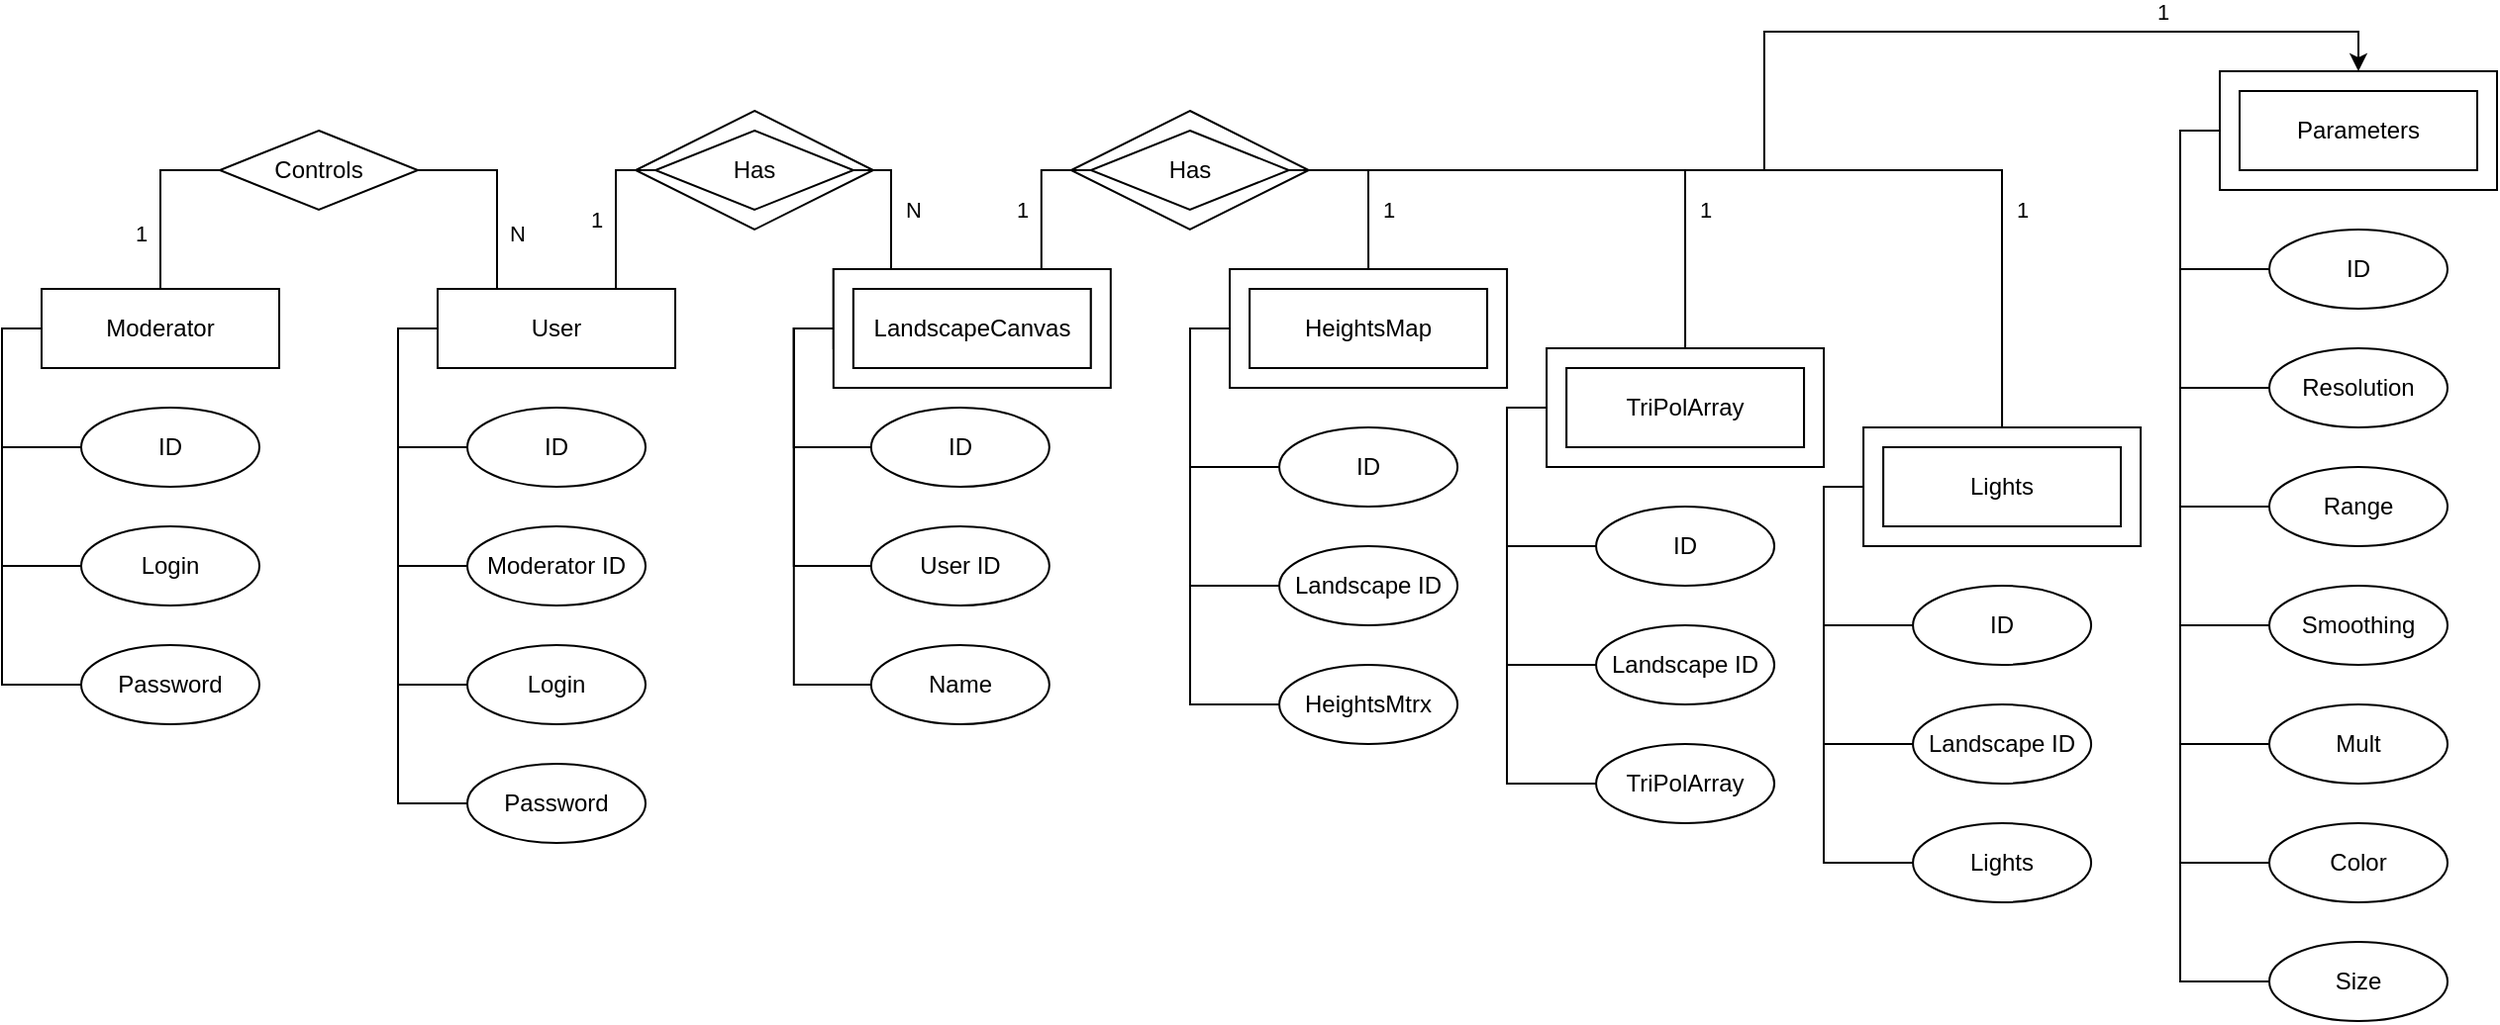 <mxfile version="20.0.1" type="device"><diagram id="nj_ogBd7raQlKR1HEmOV" name="Page-1"><mxGraphModel dx="1195" dy="752" grid="1" gridSize="10" guides="1" tooltips="1" connect="1" arrows="1" fold="1" page="1" pageScale="1" pageWidth="827" pageHeight="1169" math="0" shadow="0"><root><mxCell id="0"/><mxCell id="1" parent="0"/><mxCell id="pH1vPX75qd4QGF0HB4_p-1" value="HeightsMap" style="rounded=0;whiteSpace=wrap;html=1;" parent="1" vertex="1"><mxGeometry x="650.04" y="320" width="120" height="40" as="geometry"/></mxCell><mxCell id="5y6R53sNZqvi2ZrsJbap-13" style="edgeStyle=orthogonalEdgeStyle;rounded=0;orthogonalLoop=1;jettySize=auto;html=1;entryX=0;entryY=0.5;entryDx=0;entryDy=0;exitX=0;exitY=0.5;exitDx=0;exitDy=0;endArrow=none;" parent="1" source="q6OplzWlXeBBC3dVHfak-1" target="5y6R53sNZqvi2ZrsJbap-10" edge="1"><mxGeometry relative="1" as="geometry"/></mxCell><mxCell id="5y6R53sNZqvi2ZrsJbap-14" style="edgeStyle=orthogonalEdgeStyle;rounded=0;orthogonalLoop=1;jettySize=auto;html=1;entryX=0;entryY=0.5;entryDx=0;entryDy=0;exitX=0;exitY=0.5;exitDx=0;exitDy=0;endArrow=none;" parent="1" source="q6OplzWlXeBBC3dVHfak-1" target="5y6R53sNZqvi2ZrsJbap-11" edge="1"><mxGeometry relative="1" as="geometry"/></mxCell><mxCell id="5y6R53sNZqvi2ZrsJbap-15" style="edgeStyle=orthogonalEdgeStyle;rounded=0;orthogonalLoop=1;jettySize=auto;html=1;entryX=0;entryY=0.5;entryDx=0;entryDy=0;exitX=0;exitY=0.5;exitDx=0;exitDy=0;endArrow=none;" parent="1" source="q6OplzWlXeBBC3dVHfak-1" target="5y6R53sNZqvi2ZrsJbap-12" edge="1"><mxGeometry relative="1" as="geometry"/></mxCell><mxCell id="5y6R53sNZqvi2ZrsJbap-104" value="1" style="edgeStyle=orthogonalEdgeStyle;rounded=0;orthogonalLoop=1;jettySize=auto;html=1;exitX=0.75;exitY=0;exitDx=0;exitDy=0;entryX=0;entryY=0.5;entryDx=0;entryDy=0;endArrow=none;" parent="1" source="q6OplzWlXeBBC3dVHfak-1" target="5y6R53sNZqvi2ZrsJbap-102" edge="1"><mxGeometry x="-0.13" y="10" relative="1" as="geometry"><Array as="points"><mxPoint x="330" y="260"/></Array><mxPoint as="offset"/></mxGeometry></mxCell><mxCell id="fxbpSMb1YIjZiRHarc-a-3" style="edgeStyle=orthogonalEdgeStyle;rounded=0;orthogonalLoop=1;jettySize=auto;html=1;exitX=0;exitY=0.5;exitDx=0;exitDy=0;entryX=0;entryY=0.5;entryDx=0;entryDy=0;endArrow=none;" parent="1" source="q6OplzWlXeBBC3dVHfak-1" target="fxbpSMb1YIjZiRHarc-a-2" edge="1"><mxGeometry relative="1" as="geometry"/></mxCell><mxCell id="q6OplzWlXeBBC3dVHfak-1" value="User" style="rounded=0;whiteSpace=wrap;html=1;glass=0;shadow=0;sketch=0;" parent="1" vertex="1"><mxGeometry x="240" y="320" width="120" height="40" as="geometry"/></mxCell><mxCell id="5y6R53sNZqvi2ZrsJbap-42" style="edgeStyle=orthogonalEdgeStyle;rounded=0;orthogonalLoop=1;jettySize=auto;html=1;entryX=0;entryY=0.5;entryDx=0;entryDy=0;exitX=0;exitY=0.5;exitDx=0;exitDy=0;exitPerimeter=0;endArrow=none;" parent="1" source="q6OplzWlXeBBC3dVHfak-2" target="5y6R53sNZqvi2ZrsJbap-41" edge="1"><mxGeometry relative="1" as="geometry"/></mxCell><mxCell id="5y6R53sNZqvi2ZrsJbap-44" style="edgeStyle=orthogonalEdgeStyle;rounded=0;orthogonalLoop=1;jettySize=auto;html=1;entryX=0;entryY=0.5;entryDx=0;entryDy=0;exitX=0;exitY=0.5;exitDx=0;exitDy=0;exitPerimeter=0;endArrow=none;" parent="1" source="q6OplzWlXeBBC3dVHfak-2" target="5y6R53sNZqvi2ZrsJbap-43" edge="1"><mxGeometry relative="1" as="geometry"/></mxCell><mxCell id="q6OplzWlXeBBC3dVHfak-2" value="" style="verticalLabelPosition=bottom;verticalAlign=top;html=1;shape=mxgraph.basic.frame;dx=10;" parent="1" vertex="1"><mxGeometry x="640.04" y="310" width="140" height="60" as="geometry"/></mxCell><mxCell id="q6OplzWlXeBBC3dVHfak-11" value="Canvas" style="rounded=0;whiteSpace=wrap;html=1;" parent="1" vertex="1"><mxGeometry x="439.91" y="310" width="120" height="40" as="geometry"/></mxCell><mxCell id="5y6R53sNZqvi2ZrsJbap-7" style="edgeStyle=orthogonalEdgeStyle;rounded=0;orthogonalLoop=1;jettySize=auto;html=1;exitX=0;exitY=0.5;exitDx=0;exitDy=0;entryX=0;entryY=0.5;entryDx=0;entryDy=0;endArrow=none;" parent="1" source="q6OplzWlXeBBC3dVHfak-12" target="5y6R53sNZqvi2ZrsJbap-3" edge="1"><mxGeometry relative="1" as="geometry"/></mxCell><mxCell id="5y6R53sNZqvi2ZrsJbap-8" style="edgeStyle=orthogonalEdgeStyle;rounded=0;orthogonalLoop=1;jettySize=auto;html=1;entryX=0;entryY=0.5;entryDx=0;entryDy=0;exitX=0;exitY=0.5;exitDx=0;exitDy=0;endArrow=none;" parent="1" source="q6OplzWlXeBBC3dVHfak-12" target="5y6R53sNZqvi2ZrsJbap-4" edge="1"><mxGeometry relative="1" as="geometry"/></mxCell><mxCell id="5y6R53sNZqvi2ZrsJbap-9" style="edgeStyle=orthogonalEdgeStyle;rounded=0;orthogonalLoop=1;jettySize=auto;html=1;entryX=0;entryY=0.5;entryDx=0;entryDy=0;exitX=0;exitY=0.5;exitDx=0;exitDy=0;endArrow=none;" parent="1" source="q6OplzWlXeBBC3dVHfak-12" target="5y6R53sNZqvi2ZrsJbap-5" edge="1"><mxGeometry relative="1" as="geometry"/></mxCell><mxCell id="q6OplzWlXeBBC3dVHfak-12" value="Moderator" style="rounded=0;whiteSpace=wrap;html=1;" parent="1" vertex="1"><mxGeometry x="40" y="320" width="120" height="40" as="geometry"/></mxCell><mxCell id="5y6R53sNZqvi2ZrsJbap-21" style="edgeStyle=orthogonalEdgeStyle;rounded=0;orthogonalLoop=1;jettySize=auto;html=1;entryX=0;entryY=0.5;entryDx=0;entryDy=0;exitX=0;exitY=0.5;exitDx=0;exitDy=0;exitPerimeter=0;endArrow=none;" parent="1" source="q6OplzWlXeBBC3dVHfak-15" target="5y6R53sNZqvi2ZrsJbap-17" edge="1"><mxGeometry relative="1" as="geometry"/></mxCell><mxCell id="q6OplzWlXeBBC3dVHfak-14" value="LandscapeCanvas" style="rounded=0;whiteSpace=wrap;html=1;glass=0;" parent="1" vertex="1"><mxGeometry x="449.91" y="320" width="120" height="40" as="geometry"/></mxCell><mxCell id="5y6R53sNZqvi2ZrsJbap-19" style="edgeStyle=orthogonalEdgeStyle;rounded=0;orthogonalLoop=1;jettySize=auto;html=1;entryX=0;entryY=0.5;entryDx=0;entryDy=0;exitX=0;exitY=0.5;exitDx=0;exitDy=0;exitPerimeter=0;endArrow=none;" parent="1" source="q6OplzWlXeBBC3dVHfak-15" target="5y6R53sNZqvi2ZrsJbap-16" edge="1"><mxGeometry relative="1" as="geometry"/></mxCell><mxCell id="5y6R53sNZqvi2ZrsJbap-20" style="edgeStyle=orthogonalEdgeStyle;rounded=0;orthogonalLoop=1;jettySize=auto;html=1;entryX=0;entryY=0.5;entryDx=0;entryDy=0;exitX=0;exitY=0.5;exitDx=0;exitDy=0;exitPerimeter=0;endArrow=none;" parent="1" source="q6OplzWlXeBBC3dVHfak-15" target="5y6R53sNZqvi2ZrsJbap-18" edge="1"><mxGeometry relative="1" as="geometry"/></mxCell><mxCell id="5y6R53sNZqvi2ZrsJbap-107" style="edgeStyle=orthogonalEdgeStyle;rounded=0;orthogonalLoop=1;jettySize=auto;html=1;entryX=0;entryY=0.5;entryDx=0;entryDy=0;endArrow=none;exitX=0;exitY=0;exitDx=105;exitDy=0;exitPerimeter=0;" parent="1" source="q6OplzWlXeBBC3dVHfak-15" target="5y6R53sNZqvi2ZrsJbap-106" edge="1"><mxGeometry relative="1" as="geometry"><Array as="points"><mxPoint x="545" y="260"/></Array></mxGeometry></mxCell><mxCell id="5y6R53sNZqvi2ZrsJbap-109" value="1" style="edgeLabel;html=1;align=center;verticalAlign=middle;resizable=0;points=[];" parent="5y6R53sNZqvi2ZrsJbap-107" vertex="1" connectable="0"><mxGeometry x="-0.662" y="1" relative="1" as="geometry"><mxPoint x="-9" y="-18" as="offset"/></mxGeometry></mxCell><mxCell id="q6OplzWlXeBBC3dVHfak-15" value="" style="verticalLabelPosition=bottom;verticalAlign=top;html=1;shape=mxgraph.basic.frame;dx=10;" parent="1" vertex="1"><mxGeometry x="439.91" y="310" width="140" height="60" as="geometry"/></mxCell><mxCell id="5y6R53sNZqvi2ZrsJbap-3" value="ID" style="ellipse;whiteSpace=wrap;html=1;rounded=0;shadow=0;glass=0;sketch=0;" parent="1" vertex="1"><mxGeometry x="60" y="380" width="90" height="40" as="geometry"/></mxCell><mxCell id="5y6R53sNZqvi2ZrsJbap-4" value="Login" style="ellipse;whiteSpace=wrap;html=1;rounded=0;shadow=0;glass=0;sketch=0;" parent="1" vertex="1"><mxGeometry x="60" y="440" width="90" height="40" as="geometry"/></mxCell><mxCell id="5y6R53sNZqvi2ZrsJbap-5" value="Password" style="ellipse;whiteSpace=wrap;html=1;rounded=0;shadow=0;glass=0;sketch=0;" parent="1" vertex="1"><mxGeometry x="60" y="500" width="90" height="40" as="geometry"/></mxCell><mxCell id="5y6R53sNZqvi2ZrsJbap-10" value="ID" style="ellipse;whiteSpace=wrap;html=1;rounded=0;shadow=0;glass=0;sketch=0;" parent="1" vertex="1"><mxGeometry x="255" y="380" width="90" height="40" as="geometry"/></mxCell><mxCell id="5y6R53sNZqvi2ZrsJbap-11" value="Login" style="ellipse;whiteSpace=wrap;html=1;rounded=0;shadow=0;glass=0;sketch=0;" parent="1" vertex="1"><mxGeometry x="255" y="500" width="90" height="40" as="geometry"/></mxCell><mxCell id="5y6R53sNZqvi2ZrsJbap-12" value="Password" style="ellipse;whiteSpace=wrap;html=1;rounded=0;shadow=0;glass=0;sketch=0;" parent="1" vertex="1"><mxGeometry x="255" y="560" width="90" height="40" as="geometry"/></mxCell><mxCell id="5y6R53sNZqvi2ZrsJbap-16" value="ID" style="ellipse;whiteSpace=wrap;html=1;rounded=0;shadow=0;glass=0;sketch=0;" parent="1" vertex="1"><mxGeometry x="458.91" y="380" width="90" height="40" as="geometry"/></mxCell><mxCell id="5y6R53sNZqvi2ZrsJbap-17" value="Name" style="ellipse;whiteSpace=wrap;html=1;rounded=0;shadow=0;glass=0;sketch=0;" parent="1" vertex="1"><mxGeometry x="458.91" y="500" width="90" height="40" as="geometry"/></mxCell><mxCell id="5y6R53sNZqvi2ZrsJbap-18" value="User ID" style="ellipse;whiteSpace=wrap;html=1;rounded=0;shadow=0;glass=0;sketch=0;" parent="1" vertex="1"><mxGeometry x="458.91" y="440" width="90" height="40" as="geometry"/></mxCell><mxCell id="5y6R53sNZqvi2ZrsJbap-41" value="ID" style="ellipse;whiteSpace=wrap;html=1;rounded=0;shadow=0;glass=0;sketch=0;" parent="1" vertex="1"><mxGeometry x="665.04" y="390" width="90" height="40" as="geometry"/></mxCell><mxCell id="5y6R53sNZqvi2ZrsJbap-43" value="Landscape ID" style="ellipse;whiteSpace=wrap;html=1;rounded=0;shadow=0;glass=0;sketch=0;" parent="1" vertex="1"><mxGeometry x="665.04" y="450" width="90" height="40" as="geometry"/></mxCell><mxCell id="5y6R53sNZqvi2ZrsJbap-45" value="HeightsMtrx" style="ellipse;whiteSpace=wrap;html=1;rounded=0;shadow=0;glass=0;sketch=0;" parent="1" vertex="1"><mxGeometry x="665.04" y="510" width="90" height="40" as="geometry"/></mxCell><mxCell id="5y6R53sNZqvi2ZrsJbap-46" style="edgeStyle=orthogonalEdgeStyle;rounded=0;orthogonalLoop=1;jettySize=auto;html=1;entryX=0;entryY=0.5;entryDx=0;entryDy=0;exitX=0;exitY=0.5;exitDx=0;exitDy=0;exitPerimeter=0;endArrow=none;" parent="1" source="q6OplzWlXeBBC3dVHfak-2" target="5y6R53sNZqvi2ZrsJbap-45" edge="1"><mxGeometry relative="1" as="geometry"><mxPoint x="650.04" y="350" as="sourcePoint"/><mxPoint x="675.04" y="480" as="targetPoint"/></mxGeometry></mxCell><mxCell id="5y6R53sNZqvi2ZrsJbap-47" value="TriPolArray" style="rounded=0;whiteSpace=wrap;html=1;" parent="1" vertex="1"><mxGeometry x="810.04" y="360" width="120" height="40" as="geometry"/></mxCell><mxCell id="5y6R53sNZqvi2ZrsJbap-48" style="edgeStyle=orthogonalEdgeStyle;rounded=0;orthogonalLoop=1;jettySize=auto;html=1;entryX=0;entryY=0.5;entryDx=0;entryDy=0;exitX=0;exitY=0.5;exitDx=0;exitDy=0;exitPerimeter=0;endArrow=none;" parent="1" source="5y6R53sNZqvi2ZrsJbap-50" target="5y6R53sNZqvi2ZrsJbap-51" edge="1"><mxGeometry relative="1" as="geometry"/></mxCell><mxCell id="5y6R53sNZqvi2ZrsJbap-49" style="edgeStyle=orthogonalEdgeStyle;rounded=0;orthogonalLoop=1;jettySize=auto;html=1;entryX=0;entryY=0.5;entryDx=0;entryDy=0;exitX=0;exitY=0.5;exitDx=0;exitDy=0;exitPerimeter=0;endArrow=none;" parent="1" source="5y6R53sNZqvi2ZrsJbap-50" target="5y6R53sNZqvi2ZrsJbap-52" edge="1"><mxGeometry relative="1" as="geometry"/></mxCell><mxCell id="5y6R53sNZqvi2ZrsJbap-50" value="" style="verticalLabelPosition=bottom;verticalAlign=top;html=1;shape=mxgraph.basic.frame;dx=10;" parent="1" vertex="1"><mxGeometry x="800.04" y="350" width="140" height="60" as="geometry"/></mxCell><mxCell id="5y6R53sNZqvi2ZrsJbap-51" value="ID" style="ellipse;whiteSpace=wrap;html=1;rounded=0;shadow=0;glass=0;sketch=0;" parent="1" vertex="1"><mxGeometry x="825.04" y="430" width="90" height="40" as="geometry"/></mxCell><mxCell id="5y6R53sNZqvi2ZrsJbap-52" value="Landscape ID" style="ellipse;whiteSpace=wrap;html=1;rounded=0;shadow=0;glass=0;sketch=0;" parent="1" vertex="1"><mxGeometry x="825.04" y="490" width="90" height="40" as="geometry"/></mxCell><mxCell id="5y6R53sNZqvi2ZrsJbap-53" value="TriPolArray" style="ellipse;whiteSpace=wrap;html=1;rounded=0;shadow=0;glass=0;sketch=0;" parent="1" vertex="1"><mxGeometry x="825.04" y="550" width="90" height="40" as="geometry"/></mxCell><mxCell id="5y6R53sNZqvi2ZrsJbap-54" style="edgeStyle=orthogonalEdgeStyle;rounded=0;orthogonalLoop=1;jettySize=auto;html=1;entryX=0;entryY=0.5;entryDx=0;entryDy=0;exitX=0;exitY=0.5;exitDx=0;exitDy=0;exitPerimeter=0;endArrow=none;" parent="1" source="5y6R53sNZqvi2ZrsJbap-50" target="5y6R53sNZqvi2ZrsJbap-53" edge="1"><mxGeometry relative="1" as="geometry"><mxPoint x="810.04" y="390" as="sourcePoint"/><mxPoint x="835.04" y="520" as="targetPoint"/></mxGeometry></mxCell><mxCell id="5y6R53sNZqvi2ZrsJbap-55" value="Lights" style="rounded=0;whiteSpace=wrap;html=1;" parent="1" vertex="1"><mxGeometry x="970.04" y="400" width="120" height="40" as="geometry"/></mxCell><mxCell id="5y6R53sNZqvi2ZrsJbap-56" style="edgeStyle=orthogonalEdgeStyle;rounded=0;orthogonalLoop=1;jettySize=auto;html=1;entryX=0;entryY=0.5;entryDx=0;entryDy=0;exitX=0;exitY=0.5;exitDx=0;exitDy=0;exitPerimeter=0;endArrow=none;" parent="1" source="5y6R53sNZqvi2ZrsJbap-58" target="5y6R53sNZqvi2ZrsJbap-59" edge="1"><mxGeometry relative="1" as="geometry"/></mxCell><mxCell id="5y6R53sNZqvi2ZrsJbap-57" style="edgeStyle=orthogonalEdgeStyle;rounded=0;orthogonalLoop=1;jettySize=auto;html=1;entryX=0;entryY=0.5;entryDx=0;entryDy=0;exitX=0;exitY=0.5;exitDx=0;exitDy=0;exitPerimeter=0;endArrow=none;" parent="1" source="5y6R53sNZqvi2ZrsJbap-58" target="5y6R53sNZqvi2ZrsJbap-60" edge="1"><mxGeometry relative="1" as="geometry"/></mxCell><mxCell id="5y6R53sNZqvi2ZrsJbap-58" value="" style="verticalLabelPosition=bottom;verticalAlign=top;html=1;shape=mxgraph.basic.frame;dx=10;" parent="1" vertex="1"><mxGeometry x="960.04" y="390" width="140" height="60" as="geometry"/></mxCell><mxCell id="5y6R53sNZqvi2ZrsJbap-59" value="ID" style="ellipse;whiteSpace=wrap;html=1;rounded=0;shadow=0;glass=0;sketch=0;" parent="1" vertex="1"><mxGeometry x="985.04" y="470" width="90" height="40" as="geometry"/></mxCell><mxCell id="5y6R53sNZqvi2ZrsJbap-60" value="Landscape ID" style="ellipse;whiteSpace=wrap;html=1;rounded=0;shadow=0;glass=0;sketch=0;" parent="1" vertex="1"><mxGeometry x="985.04" y="530" width="90" height="40" as="geometry"/></mxCell><mxCell id="5y6R53sNZqvi2ZrsJbap-61" value="Lights" style="ellipse;whiteSpace=wrap;html=1;rounded=0;shadow=0;glass=0;sketch=0;" parent="1" vertex="1"><mxGeometry x="985.04" y="590" width="90" height="40" as="geometry"/></mxCell><mxCell id="5y6R53sNZqvi2ZrsJbap-62" style="edgeStyle=orthogonalEdgeStyle;rounded=0;orthogonalLoop=1;jettySize=auto;html=1;entryX=0;entryY=0.5;entryDx=0;entryDy=0;exitX=0;exitY=0.5;exitDx=0;exitDy=0;exitPerimeter=0;endArrow=none;" parent="1" source="5y6R53sNZqvi2ZrsJbap-58" target="5y6R53sNZqvi2ZrsJbap-61" edge="1"><mxGeometry relative="1" as="geometry"><mxPoint x="970.04" y="430" as="sourcePoint"/><mxPoint x="995.04" y="560" as="targetPoint"/></mxGeometry></mxCell><mxCell id="5y6R53sNZqvi2ZrsJbap-96" value="Controls" style="rhombus;whiteSpace=wrap;html=1;rounded=0;shadow=0;glass=0;sketch=0;" parent="1" vertex="1"><mxGeometry x="130" y="240" width="100" height="40" as="geometry"/></mxCell><mxCell id="5y6R53sNZqvi2ZrsJbap-100" value="1" style="endArrow=none;html=1;rounded=0;exitX=0.5;exitY=0;exitDx=0;exitDy=0;entryX=0;entryY=0.5;entryDx=0;entryDy=0;" parent="1" source="q6OplzWlXeBBC3dVHfak-12" target="5y6R53sNZqvi2ZrsJbap-96" edge="1"><mxGeometry x="-0.368" y="10" width="50" height="50" relative="1" as="geometry"><mxPoint x="60" y="280" as="sourcePoint"/><mxPoint x="110" y="230" as="targetPoint"/><Array as="points"><mxPoint x="100" y="290"/><mxPoint x="100" y="260"/></Array><mxPoint as="offset"/></mxGeometry></mxCell><mxCell id="5y6R53sNZqvi2ZrsJbap-101" value="N" style="endArrow=none;html=1;rounded=0;exitX=0.25;exitY=0;exitDx=0;exitDy=0;entryX=1;entryY=0.5;entryDx=0;entryDy=0;" parent="1" source="q6OplzWlXeBBC3dVHfak-1" target="5y6R53sNZqvi2ZrsJbap-96" edge="1"><mxGeometry x="-0.429" y="-10" width="50" height="50" relative="1" as="geometry"><mxPoint x="110" y="330" as="sourcePoint"/><mxPoint x="145" y="270" as="targetPoint"/><Array as="points"><mxPoint x="270" y="260"/></Array><mxPoint as="offset"/></mxGeometry></mxCell><mxCell id="5y6R53sNZqvi2ZrsJbap-105" value="N" style="edgeStyle=orthogonalEdgeStyle;rounded=0;orthogonalLoop=1;jettySize=auto;html=1;entryX=0;entryY=0;entryDx=35;entryDy=0;entryPerimeter=0;exitX=1;exitY=0.5;exitDx=0;exitDy=0;endArrow=none;" parent="1" source="5y6R53sNZqvi2ZrsJbap-102" target="q6OplzWlXeBBC3dVHfak-15" edge="1"><mxGeometry x="0.041" y="11" relative="1" as="geometry"><Array as="points"><mxPoint x="469" y="260"/></Array><mxPoint as="offset"/></mxGeometry></mxCell><mxCell id="5y6R53sNZqvi2ZrsJbap-102" value="Has" style="rhombus;whiteSpace=wrap;html=1;rounded=0;shadow=0;glass=0;sketch=0;" parent="1" vertex="1"><mxGeometry x="350" y="240" width="100" height="40" as="geometry"/></mxCell><mxCell id="5y6R53sNZqvi2ZrsJbap-110" value="1" style="edgeStyle=orthogonalEdgeStyle;rounded=0;orthogonalLoop=1;jettySize=auto;html=1;entryX=0.5;entryY=0;entryDx=0;entryDy=0;entryPerimeter=0;exitX=1;exitY=0.5;exitDx=0;exitDy=0;endArrow=none;" parent="1" source="5y6R53sNZqvi2ZrsJbap-106" target="q6OplzWlXeBBC3dVHfak-2" edge="1"><mxGeometry x="0.334" y="10" relative="1" as="geometry"><mxPoint as="offset"/></mxGeometry></mxCell><mxCell id="5y6R53sNZqvi2ZrsJbap-111" style="edgeStyle=orthogonalEdgeStyle;rounded=0;orthogonalLoop=1;jettySize=auto;html=1;entryX=0.5;entryY=0;entryDx=0;entryDy=0;entryPerimeter=0;endArrow=none;" parent="1" source="5y6R53sNZqvi2ZrsJbap-106" target="5y6R53sNZqvi2ZrsJbap-50" edge="1"><mxGeometry relative="1" as="geometry"/></mxCell><mxCell id="NGIZ8ig6oIJT63EHo__t-1" value="1" style="edgeLabel;html=1;align=center;verticalAlign=middle;resizable=0;points=[];" parent="5y6R53sNZqvi2ZrsJbap-111" vertex="1" connectable="0"><mxGeometry x="0.536" y="-3" relative="1" as="geometry"><mxPoint x="13" y="-3" as="offset"/></mxGeometry></mxCell><mxCell id="5y6R53sNZqvi2ZrsJbap-112" value="1" style="edgeStyle=orthogonalEdgeStyle;rounded=0;orthogonalLoop=1;jettySize=auto;html=1;entryX=0.5;entryY=0;entryDx=0;entryDy=0;entryPerimeter=0;endArrow=none;" parent="1" source="5y6R53sNZqvi2ZrsJbap-106" target="5y6R53sNZqvi2ZrsJbap-58" edge="1"><mxGeometry x="0.551" y="10" relative="1" as="geometry"><mxPoint as="offset"/></mxGeometry></mxCell><mxCell id="5y6R53sNZqvi2ZrsJbap-106" value="Has" style="rhombus;whiteSpace=wrap;html=1;rounded=0;shadow=0;glass=0;sketch=0;" parent="1" vertex="1"><mxGeometry x="569.91" y="240" width="100" height="40" as="geometry"/></mxCell><mxCell id="5y6R53sNZqvi2ZrsJbap-121" value="" style="rhombus;whiteSpace=wrap;html=1;rounded=0;shadow=0;glass=0;sketch=0;fillColor=none;" parent="1" vertex="1"><mxGeometry x="340" y="230" width="120" height="60" as="geometry"/></mxCell><mxCell id="OMnceURbNIqRFRemOlTP-3" style="edgeStyle=orthogonalEdgeStyle;rounded=0;orthogonalLoop=1;jettySize=auto;html=1;entryX=0.5;entryY=0;entryDx=0;entryDy=0;entryPerimeter=0;" edge="1" parent="1" source="5y6R53sNZqvi2ZrsJbap-122" target="OMnceURbNIqRFRemOlTP-2"><mxGeometry relative="1" as="geometry"/></mxCell><mxCell id="OMnceURbNIqRFRemOlTP-4" value="1" style="edgeLabel;html=1;align=center;verticalAlign=middle;resizable=0;points=[];" vertex="1" connectable="0" parent="OMnceURbNIqRFRemOlTP-3"><mxGeometry x="0.585" y="1" relative="1" as="geometry"><mxPoint x="9" y="-9" as="offset"/></mxGeometry></mxCell><mxCell id="5y6R53sNZqvi2ZrsJbap-122" value="" style="rhombus;whiteSpace=wrap;html=1;rounded=0;shadow=0;glass=0;sketch=0;fillColor=none;" parent="1" vertex="1"><mxGeometry x="559.91" y="230" width="120" height="60" as="geometry"/></mxCell><mxCell id="fxbpSMb1YIjZiRHarc-a-2" value="Moderator ID" style="ellipse;whiteSpace=wrap;html=1;rounded=0;shadow=0;glass=0;sketch=0;" parent="1" vertex="1"><mxGeometry x="255" y="440" width="90" height="40" as="geometry"/></mxCell><mxCell id="OMnceURbNIqRFRemOlTP-8" style="edgeStyle=orthogonalEdgeStyle;rounded=0;orthogonalLoop=1;jettySize=auto;html=1;entryX=0;entryY=0.5;entryDx=0;entryDy=0;exitX=0;exitY=0.5;exitDx=0;exitDy=0;exitPerimeter=0;endArrow=none;" edge="1" parent="1" source="OMnceURbNIqRFRemOlTP-2" target="OMnceURbNIqRFRemOlTP-5"><mxGeometry relative="1" as="geometry"/></mxCell><mxCell id="OMnceURbNIqRFRemOlTP-1" value="&lt;span dir=&quot;ltr&quot; data-tl=&quot;ru&quot; data-sl=&quot;en&quot; tabindex=&quot;0&quot; role=&quot;button&quot; data-term-type=&quot;tl&quot; class=&quot;kgnlhe FwR7Pc&quot;&gt;Parameter&lt;/span&gt;&lt;span data-tl=&quot;en&quot; data-sl=&quot;ru&quot; tabindex=&quot;0&quot; role=&quot;button&quot; data-term-type=&quot;sl&quot; class=&quot;MtFg0&quot; lang=&quot;ru&quot;&gt;s&lt;/span&gt;" style="rounded=0;whiteSpace=wrap;html=1;glass=0;" vertex="1" parent="1"><mxGeometry x="1150" y="220" width="120" height="40" as="geometry"/></mxCell><mxCell id="OMnceURbNIqRFRemOlTP-11" style="edgeStyle=orthogonalEdgeStyle;rounded=0;orthogonalLoop=1;jettySize=auto;html=1;exitX=0;exitY=0.5;exitDx=0;exitDy=0;exitPerimeter=0;entryX=0;entryY=0.5;entryDx=0;entryDy=0;endArrow=none;" edge="1" parent="1" source="OMnceURbNIqRFRemOlTP-2" target="OMnceURbNIqRFRemOlTP-9"><mxGeometry relative="1" as="geometry"/></mxCell><mxCell id="OMnceURbNIqRFRemOlTP-19" style="edgeStyle=orthogonalEdgeStyle;rounded=0;orthogonalLoop=1;jettySize=auto;html=1;exitX=0;exitY=0.5;exitDx=0;exitDy=0;exitPerimeter=0;entryX=0;entryY=0.5;entryDx=0;entryDy=0;endArrow=none;" edge="1" parent="1" source="OMnceURbNIqRFRemOlTP-2" target="OMnceURbNIqRFRemOlTP-13"><mxGeometry relative="1" as="geometry"/></mxCell><mxCell id="OMnceURbNIqRFRemOlTP-20" style="edgeStyle=orthogonalEdgeStyle;rounded=0;orthogonalLoop=1;jettySize=auto;html=1;exitX=0;exitY=0.5;exitDx=0;exitDy=0;exitPerimeter=0;entryX=0;entryY=0.5;entryDx=0;entryDy=0;endArrow=none;" edge="1" parent="1" source="OMnceURbNIqRFRemOlTP-2" target="OMnceURbNIqRFRemOlTP-14"><mxGeometry relative="1" as="geometry"/></mxCell><mxCell id="OMnceURbNIqRFRemOlTP-22" style="edgeStyle=orthogonalEdgeStyle;rounded=0;orthogonalLoop=1;jettySize=auto;html=1;exitX=0;exitY=0.5;exitDx=0;exitDy=0;exitPerimeter=0;entryX=0;entryY=0.5;entryDx=0;entryDy=0;endArrow=none;" edge="1" parent="1" source="OMnceURbNIqRFRemOlTP-2" target="OMnceURbNIqRFRemOlTP-17"><mxGeometry relative="1" as="geometry"/></mxCell><mxCell id="OMnceURbNIqRFRemOlTP-23" style="edgeStyle=orthogonalEdgeStyle;rounded=0;orthogonalLoop=1;jettySize=auto;html=1;exitX=0;exitY=0.5;exitDx=0;exitDy=0;exitPerimeter=0;entryX=0;entryY=0.5;entryDx=0;entryDy=0;endArrow=none;" edge="1" parent="1" source="OMnceURbNIqRFRemOlTP-2" target="OMnceURbNIqRFRemOlTP-15"><mxGeometry relative="1" as="geometry"/></mxCell><mxCell id="OMnceURbNIqRFRemOlTP-24" style="edgeStyle=orthogonalEdgeStyle;rounded=0;orthogonalLoop=1;jettySize=auto;html=1;exitX=0;exitY=0.5;exitDx=0;exitDy=0;exitPerimeter=0;entryX=0;entryY=0.5;entryDx=0;entryDy=0;endArrow=none;" edge="1" parent="1" source="OMnceURbNIqRFRemOlTP-2" target="OMnceURbNIqRFRemOlTP-16"><mxGeometry relative="1" as="geometry"/></mxCell><mxCell id="OMnceURbNIqRFRemOlTP-2" value="" style="verticalLabelPosition=bottom;verticalAlign=top;html=1;shape=mxgraph.basic.frame;dx=10;" vertex="1" parent="1"><mxGeometry x="1140" y="210" width="140" height="60" as="geometry"/></mxCell><mxCell id="OMnceURbNIqRFRemOlTP-5" value="ID" style="ellipse;whiteSpace=wrap;html=1;rounded=0;shadow=0;glass=0;sketch=0;" vertex="1" parent="1"><mxGeometry x="1165" y="290" width="90" height="40" as="geometry"/></mxCell><mxCell id="OMnceURbNIqRFRemOlTP-9" value="Resolution" style="ellipse;whiteSpace=wrap;html=1;rounded=0;shadow=0;glass=0;sketch=0;" vertex="1" parent="1"><mxGeometry x="1165" y="350" width="90" height="40" as="geometry"/></mxCell><mxCell id="OMnceURbNIqRFRemOlTP-13" value="Range" style="ellipse;whiteSpace=wrap;html=1;rounded=0;shadow=0;glass=0;sketch=0;" vertex="1" parent="1"><mxGeometry x="1165" y="410" width="90" height="40" as="geometry"/></mxCell><mxCell id="OMnceURbNIqRFRemOlTP-14" value="Smoothing" style="ellipse;whiteSpace=wrap;html=1;rounded=0;shadow=0;glass=0;sketch=0;" vertex="1" parent="1"><mxGeometry x="1165" y="470" width="90" height="40" as="geometry"/></mxCell><mxCell id="OMnceURbNIqRFRemOlTP-15" value="Color" style="ellipse;whiteSpace=wrap;html=1;rounded=0;shadow=0;glass=0;sketch=0;" vertex="1" parent="1"><mxGeometry x="1165" y="590" width="90" height="40" as="geometry"/></mxCell><mxCell id="OMnceURbNIqRFRemOlTP-16" value="Size" style="ellipse;whiteSpace=wrap;html=1;rounded=0;shadow=0;glass=0;sketch=0;" vertex="1" parent="1"><mxGeometry x="1165" y="650" width="90" height="40" as="geometry"/></mxCell><mxCell id="OMnceURbNIqRFRemOlTP-17" value="Mult" style="ellipse;whiteSpace=wrap;html=1;rounded=0;shadow=0;glass=0;sketch=0;" vertex="1" parent="1"><mxGeometry x="1165" y="530" width="90" height="40" as="geometry"/></mxCell></root></mxGraphModel></diagram></mxfile>